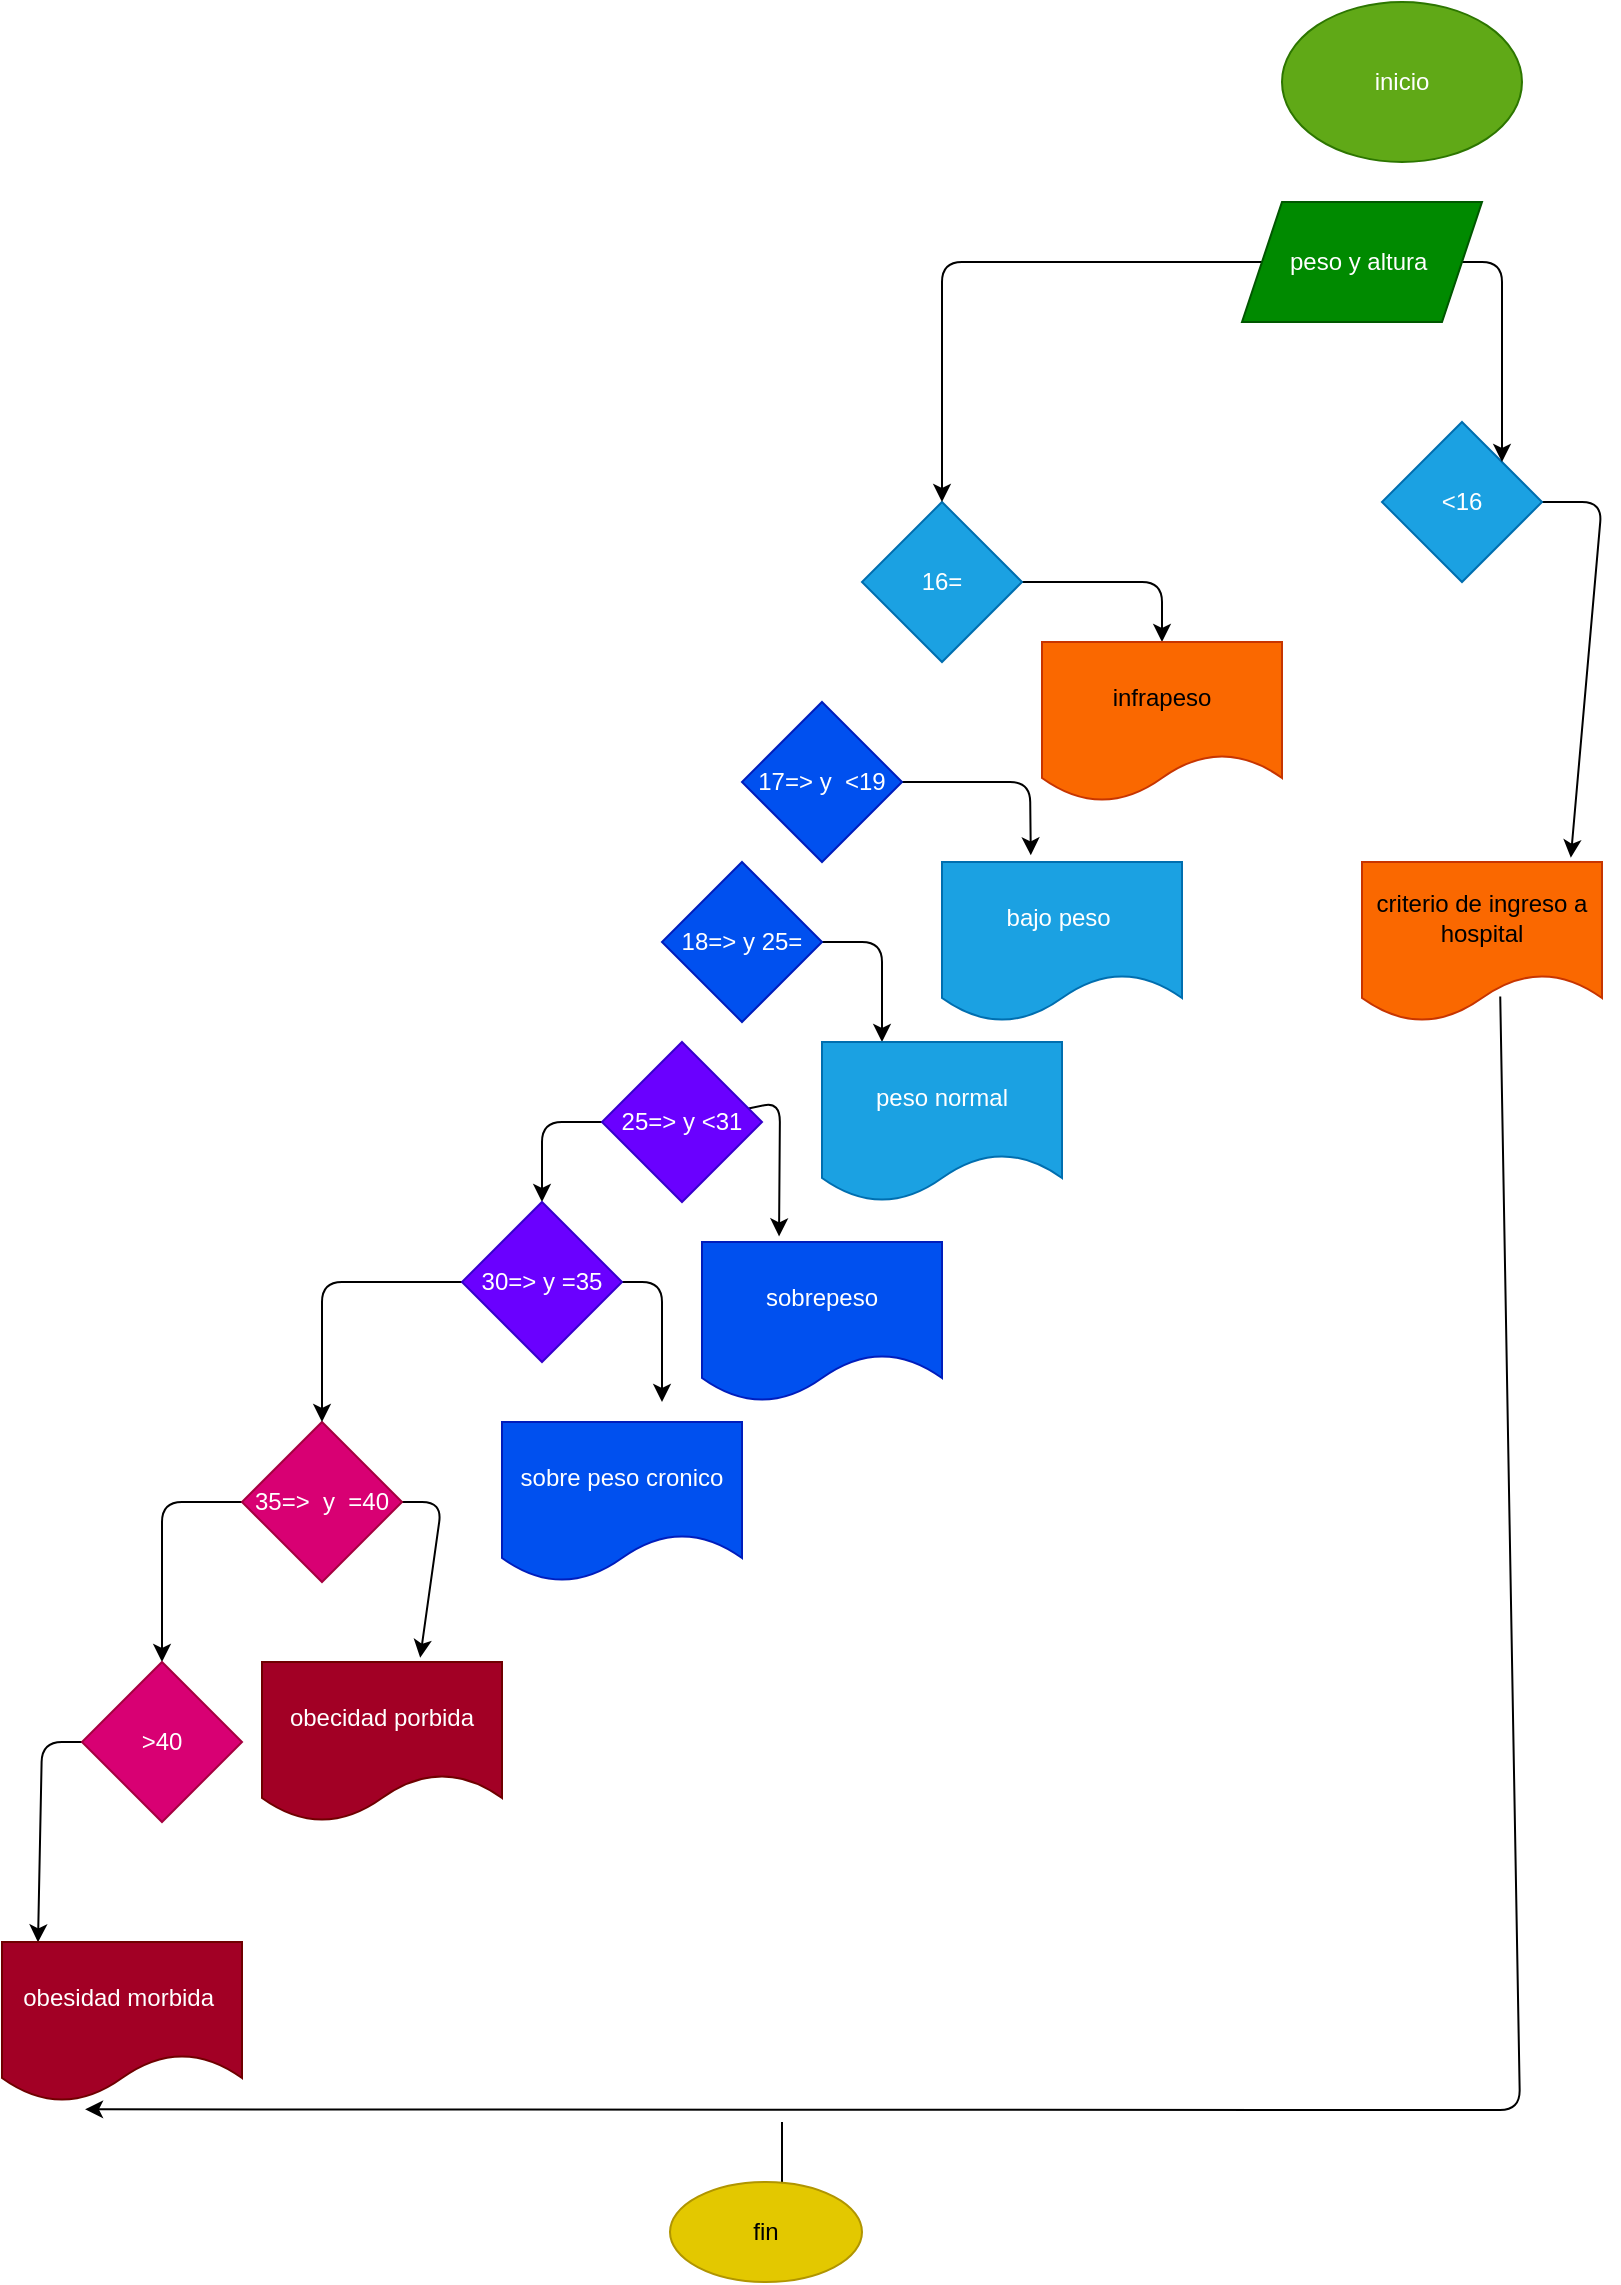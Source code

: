 <mxfile>
    <diagram id="I5JFjjLWxGzYJqjDqns6" name="Página-1">
        <mxGraphModel dx="765" dy="481" grid="1" gridSize="10" guides="1" tooltips="1" connect="1" arrows="1" fold="1" page="1" pageScale="1" pageWidth="827" pageHeight="1169" math="0" shadow="0">
            <root>
                <mxCell id="0"/>
                <mxCell id="1" parent="0"/>
                <mxCell id="2" value="inicio" style="ellipse;whiteSpace=wrap;html=1;fillColor=#60a917;fontColor=#ffffff;strokeColor=#2D7600;" vertex="1" parent="1">
                    <mxGeometry x="650" y="10" width="120" height="80" as="geometry"/>
                </mxCell>
                <mxCell id="48" style="edgeStyle=none;html=1;entryX=0.5;entryY=0;entryDx=0;entryDy=0;" edge="1" parent="1" source="7" target="29">
                    <mxGeometry relative="1" as="geometry">
                        <Array as="points">
                            <mxPoint x="590" y="300"/>
                        </Array>
                    </mxGeometry>
                </mxCell>
                <mxCell id="7" value="16=" style="rhombus;whiteSpace=wrap;html=1;fillColor=#1ba1e2;fontColor=#ffffff;strokeColor=#006EAF;" vertex="1" parent="1">
                    <mxGeometry x="440" y="260" width="80" height="80" as="geometry"/>
                </mxCell>
                <mxCell id="56" style="edgeStyle=none;html=1;entryX=0.87;entryY=-0.027;entryDx=0;entryDy=0;entryPerimeter=0;" edge="1" parent="1" source="8" target="25">
                    <mxGeometry relative="1" as="geometry">
                        <Array as="points">
                            <mxPoint x="810" y="260"/>
                        </Array>
                    </mxGeometry>
                </mxCell>
                <mxCell id="8" value="&amp;lt;16" style="rhombus;whiteSpace=wrap;html=1;fillColor=#1ba1e2;fontColor=#ffffff;strokeColor=#006EAF;" vertex="1" parent="1">
                    <mxGeometry x="700" y="220" width="80" height="80" as="geometry"/>
                </mxCell>
                <mxCell id="47" style="edgeStyle=none;html=1;entryX=0.37;entryY=-0.042;entryDx=0;entryDy=0;entryPerimeter=0;" edge="1" parent="1" source="9" target="32">
                    <mxGeometry relative="1" as="geometry">
                        <Array as="points">
                            <mxPoint x="524" y="400"/>
                        </Array>
                    </mxGeometry>
                </mxCell>
                <mxCell id="9" value="17=&amp;gt; y&amp;nbsp; &amp;lt;19" style="rhombus;whiteSpace=wrap;html=1;fillColor=#0050ef;fontColor=#ffffff;strokeColor=#001DBC;" vertex="1" parent="1">
                    <mxGeometry x="380" y="360" width="80" height="80" as="geometry"/>
                </mxCell>
                <mxCell id="39" style="edgeStyle=none;html=1;entryX=0.5;entryY=0;entryDx=0;entryDy=0;" edge="1" parent="1" source="10" target="13">
                    <mxGeometry relative="1" as="geometry">
                        <Array as="points">
                            <mxPoint x="280" y="570"/>
                        </Array>
                    </mxGeometry>
                </mxCell>
                <mxCell id="42" style="edgeStyle=none;html=1;entryX=0.321;entryY=-0.035;entryDx=0;entryDy=0;entryPerimeter=0;" edge="1" parent="1" source="10" target="31">
                    <mxGeometry relative="1" as="geometry">
                        <mxPoint x="400" y="620" as="targetPoint"/>
                        <Array as="points">
                            <mxPoint x="399" y="560"/>
                        </Array>
                    </mxGeometry>
                </mxCell>
                <mxCell id="10" value="25=&amp;gt; y &amp;lt;31" style="rhombus;whiteSpace=wrap;html=1;fillColor=#6a00ff;fontColor=#ffffff;strokeColor=#3700CC;" vertex="1" parent="1">
                    <mxGeometry x="310" y="530" width="80" height="80" as="geometry"/>
                </mxCell>
                <mxCell id="44" style="edgeStyle=none;html=1;entryX=0.25;entryY=0;entryDx=0;entryDy=0;" edge="1" parent="1" source="11" target="35">
                    <mxGeometry relative="1" as="geometry">
                        <Array as="points">
                            <mxPoint x="450" y="480"/>
                        </Array>
                    </mxGeometry>
                </mxCell>
                <mxCell id="11" value="18=&amp;gt; y 25=" style="rhombus;whiteSpace=wrap;html=1;fillColor=#0050ef;fontColor=#ffffff;strokeColor=#001DBC;" vertex="1" parent="1">
                    <mxGeometry x="340" y="440" width="80" height="80" as="geometry"/>
                </mxCell>
                <mxCell id="36" style="edgeStyle=none;html=1;entryX=0.659;entryY=-0.027;entryDx=0;entryDy=0;entryPerimeter=0;" edge="1" parent="1" source="12" target="28">
                    <mxGeometry relative="1" as="geometry">
                        <Array as="points">
                            <mxPoint x="230" y="760"/>
                        </Array>
                    </mxGeometry>
                </mxCell>
                <mxCell id="37" style="edgeStyle=none;html=1;entryX=0.5;entryY=0;entryDx=0;entryDy=0;" edge="1" parent="1" source="12" target="14">
                    <mxGeometry relative="1" as="geometry">
                        <Array as="points">
                            <mxPoint x="90" y="760"/>
                        </Array>
                    </mxGeometry>
                </mxCell>
                <mxCell id="12" value="35=&amp;gt;&amp;nbsp; y&amp;nbsp; =40" style="rhombus;whiteSpace=wrap;html=1;fillColor=#d80073;fontColor=#ffffff;strokeColor=#A50040;" vertex="1" parent="1">
                    <mxGeometry x="130" y="720" width="80" height="80" as="geometry"/>
                </mxCell>
                <mxCell id="38" style="edgeStyle=none;html=1;entryX=0.5;entryY=0;entryDx=0;entryDy=0;" edge="1" parent="1" source="13" target="12">
                    <mxGeometry relative="1" as="geometry">
                        <Array as="points">
                            <mxPoint x="170" y="650"/>
                        </Array>
                    </mxGeometry>
                </mxCell>
                <mxCell id="40" style="edgeStyle=none;html=1;" edge="1" parent="1" source="13">
                    <mxGeometry relative="1" as="geometry">
                        <mxPoint x="340" y="710" as="targetPoint"/>
                        <Array as="points">
                            <mxPoint x="340" y="650"/>
                        </Array>
                    </mxGeometry>
                </mxCell>
                <mxCell id="13" value="30=&amp;gt; y =35" style="rhombus;whiteSpace=wrap;html=1;fillColor=#6a00ff;fontColor=#ffffff;strokeColor=#3700CC;" vertex="1" parent="1">
                    <mxGeometry x="240" y="610" width="80" height="80" as="geometry"/>
                </mxCell>
                <mxCell id="41" style="edgeStyle=none;html=1;entryX=0.15;entryY=0.002;entryDx=0;entryDy=0;entryPerimeter=0;" edge="1" parent="1" source="14" target="34">
                    <mxGeometry relative="1" as="geometry">
                        <Array as="points">
                            <mxPoint x="30" y="880"/>
                        </Array>
                    </mxGeometry>
                </mxCell>
                <mxCell id="14" value="&amp;gt;40" style="rhombus;whiteSpace=wrap;html=1;fillColor=#d80073;fontColor=#ffffff;strokeColor=#A50040;" vertex="1" parent="1">
                    <mxGeometry x="50" y="840" width="80" height="80" as="geometry"/>
                </mxCell>
                <mxCell id="55" style="edgeStyle=none;html=1;entryX=0.5;entryY=0;entryDx=0;entryDy=0;" edge="1" parent="1" source="15" target="7">
                    <mxGeometry relative="1" as="geometry">
                        <Array as="points">
                            <mxPoint x="480" y="140"/>
                        </Array>
                    </mxGeometry>
                </mxCell>
                <mxCell id="57" style="edgeStyle=none;html=1;entryX=1;entryY=0;entryDx=0;entryDy=0;" edge="1" parent="1" source="15" target="8">
                    <mxGeometry relative="1" as="geometry">
                        <Array as="points">
                            <mxPoint x="760" y="140"/>
                        </Array>
                    </mxGeometry>
                </mxCell>
                <mxCell id="15" value="peso y altura&amp;nbsp;" style="shape=parallelogram;perimeter=parallelogramPerimeter;whiteSpace=wrap;html=1;fixedSize=1;fillColor=#008a00;fontColor=#ffffff;strokeColor=#005700;" vertex="1" parent="1">
                    <mxGeometry x="630" y="110" width="120" height="60" as="geometry"/>
                </mxCell>
                <mxCell id="54" style="edgeStyle=none;html=1;entryX=0.346;entryY=1.046;entryDx=0;entryDy=0;entryPerimeter=0;exitX=0.576;exitY=0.84;exitDx=0;exitDy=0;exitPerimeter=0;" edge="1" parent="1" source="25" target="34">
                    <mxGeometry relative="1" as="geometry">
                        <Array as="points">
                            <mxPoint x="769" y="1064"/>
                        </Array>
                    </mxGeometry>
                </mxCell>
                <mxCell id="25" value="criterio de ingreso a hospital" style="shape=document;whiteSpace=wrap;html=1;boundedLbl=1;fillColor=#fa6800;fontColor=#000000;strokeColor=#C73500;" vertex="1" parent="1">
                    <mxGeometry x="690" y="440" width="120" height="80" as="geometry"/>
                </mxCell>
                <mxCell id="28" value="obecidad porbida" style="shape=document;whiteSpace=wrap;html=1;boundedLbl=1;fillColor=#a20025;fontColor=#ffffff;strokeColor=#6F0000;" vertex="1" parent="1">
                    <mxGeometry x="140" y="840" width="120" height="80" as="geometry"/>
                </mxCell>
                <mxCell id="29" value="infrapeso" style="shape=document;whiteSpace=wrap;html=1;boundedLbl=1;fillColor=#fa6800;fontColor=#000000;strokeColor=#C73500;" vertex="1" parent="1">
                    <mxGeometry x="530" y="330" width="120" height="80" as="geometry"/>
                </mxCell>
                <mxCell id="30" value="sobre peso cronico" style="shape=document;whiteSpace=wrap;html=1;boundedLbl=1;fillColor=#0050ef;fontColor=#ffffff;strokeColor=#001DBC;" vertex="1" parent="1">
                    <mxGeometry x="260" y="720" width="120" height="80" as="geometry"/>
                </mxCell>
                <mxCell id="31" value="sobrepeso" style="shape=document;whiteSpace=wrap;html=1;boundedLbl=1;fillColor=#0050ef;fontColor=#ffffff;strokeColor=#001DBC;" vertex="1" parent="1">
                    <mxGeometry x="360" y="630" width="120" height="80" as="geometry"/>
                </mxCell>
                <mxCell id="32" value="bajo peso&amp;nbsp;" style="shape=document;whiteSpace=wrap;html=1;boundedLbl=1;fillColor=#1ba1e2;fontColor=#ffffff;strokeColor=#006EAF;" vertex="1" parent="1">
                    <mxGeometry x="480" y="440" width="120" height="80" as="geometry"/>
                </mxCell>
                <mxCell id="34" value="obesidad morbida&amp;nbsp;" style="shape=document;whiteSpace=wrap;html=1;boundedLbl=1;fillColor=#a20025;fontColor=#ffffff;strokeColor=#6F0000;" vertex="1" parent="1">
                    <mxGeometry x="10" y="980" width="120" height="80" as="geometry"/>
                </mxCell>
                <mxCell id="35" value="peso normal" style="shape=document;whiteSpace=wrap;html=1;boundedLbl=1;fillColor=#1ba1e2;fontColor=#ffffff;strokeColor=#006EAF;" vertex="1" parent="1">
                    <mxGeometry x="420" y="530" width="120" height="80" as="geometry"/>
                </mxCell>
                <mxCell id="58" value="" style="endArrow=none;html=1;" edge="1" parent="1">
                    <mxGeometry width="50" height="50" relative="1" as="geometry">
                        <mxPoint x="400" y="1120" as="sourcePoint"/>
                        <mxPoint x="400" y="1070" as="targetPoint"/>
                    </mxGeometry>
                </mxCell>
                <mxCell id="59" value="fin" style="ellipse;whiteSpace=wrap;html=1;fillColor=#e3c800;fontColor=#000000;strokeColor=#B09500;" vertex="1" parent="1">
                    <mxGeometry x="344" y="1100" width="96" height="50" as="geometry"/>
                </mxCell>
            </root>
        </mxGraphModel>
    </diagram>
</mxfile>